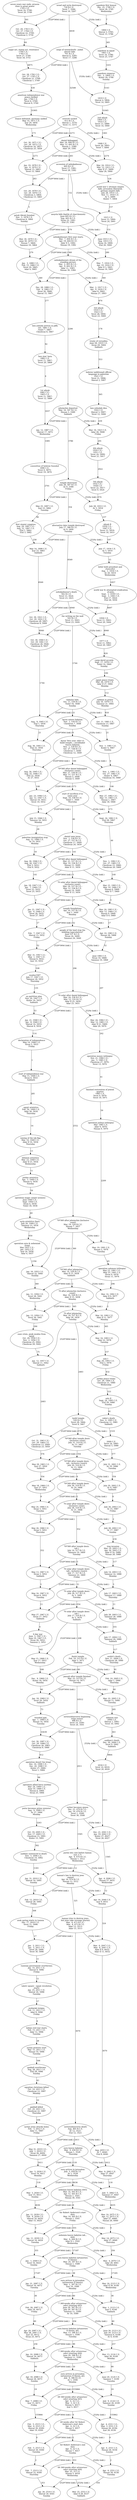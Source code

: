 digraph G {
u1[label="israel and syria destroyed\n720 B.C.E.\nTevet 7, 3266-\nTevet 16, 3267"];
u2[label="siege of sennacherib - judah\nalmost falls\n701 B.C.E.\nShevat 6, 3285-\nTevet 17, 3286"];
u3[label="nineveh sacked\n612 B.C.E.\nShevat 1, 3374-\nTevet 11, 3375"];
u4[label="daniel kidnapped\nMar. 24, 606 B.C.E.-\nMar. 12, 605 B.C.E.\nNissan 1, 3380-\nAdar 29, 3381"];
u5[label="accession of nebukadnezar\n605 B.C.E.\nTevet 17, 3381-\nTevet 28, 3382"];
u6[label="assyria falls (battle of charchemish)\nJune 605 B.C.E.-\nAug. 605 B.C.E.\nSivan 22, 3381-\nElul 25, 3381"];
u7[label="nebukadnezars first year starts\nMar.  7, 604 B.C.E.-\nApr. 19, 604 B.C.E.\nAdar II 5, 3382-\nNissan 19, 3382"];
u8[label="nebukadnezars dream of the\nstanding picture\nMar.  2, 603 B.C.E.-\nApr.  9, 602 B.C.E.\nAdar 11, 3383-\nNissan 30, 3384"];
u9[label="jehoiachin deported\nMar. 16, 597 B.C.E.\nNissan 3, 3389\nSabbath"];
u10[label="temple destroyed\nJuly 28, 587 B.C.E.\nAv 9, 3399\nFriday"];
u11[label="alternative date temple destroyed\nJuly 17, 586 B.C.E.\nAv 9, 3400\nTuesday"];
u12[label="nebukadnezar's death\n562 B.C.E.\nTevet 13, 3424-\nTevet 23, 3425"];
u13[label="the writing on the wall\n543 B.C.E.\nTevet 13, 3443-\nTevet 23, 3444"];
u14[label="babylon falls\nOct. 11, 539 B.C.E.\nTishri 16, 3448\nSunday"];
u15[label="kyros enters babylon\nNov.  1, 539 B.C.E.\nCheshvan 7, 3448\nSunday"];
u16[label="kyros' first year, edict to\nbuild temple ;; serubbabel\nleaves babylon\nNov.  1, 539 B.C.E.-\nOct. 27, 538 B.C.E.\nCheshvan 7, 3448-\nCheshvan 12, 3449"];
u18[label="70*360 after daniel kidnapped\n(inclusive count)\nMar. 27, 538 B.C.E.-\nMar. 15, 537 B.C.E.\nNissan 5, 3448-\nNissan 5, 3449"];
u19[label="start of sacrifices if in\nsame year\nSept. 16, 538 B.C.E.\nTishri 1, 3449\nThursday"];
u20[label="daniel sees jesus\nNov.  1, 538 B.C.E.-\nOct. 27, 537 B.C.E.\nCheshvan 17, 3449-\nCheshvan 24, 3450"];
u21[label="70*360 after daniel kidnapped\nMar. 21, 537 B.C.E.-\nMar. 10, 536 B.C.E.\nNissan 11, 3449-\nAdar II 11, 3450"];
u22[label="70 solar after daniel kidnapped\n(inclusive count)\nMar. 24, 537 B.C.E.-\nMar. 12, 536 B.C.E.\nNissan 14, 3449-\nAdar II 13, 3450"];
u23[label="temple foundations\nApr. 10, 537 B.C.E.\nIyar 1, 3449\nMonday"];
u24[label="people of the land stop the\nbuilding (speculative)\"\nJune 537 B.C.E.\nSivan 24, 3449-\nTammuz 24, 3449"];
u25[label="70 solar after daniel kidnapped\nMar. 24, 536 B.C.E.-\nMar. 12, 535 B.C.E.\nAdar II 25, 3450-\nAdar 23, 3451"];
u26[label="70*360 after jehoiachin (inclusive\ncount)\nMar. 19, 529 B.C.E.\nNissan 7, 3457\nWednesday"];
u27[label="70*360 after jehoiachin\nMar. 14, 528 B.C.E.\nAdar II 13, 3458\nSabbath"];
u28[label="70 after jehoiachin (inclusive\ncount)\nMar. 16, 528 B.C.E.\nAdar II 15, 3458\nMonday"];
u29[label="70 after jehoiachin\nMar. 16, 527 B.C.E.\nAdar 26, 3459\nTuesday"];
u30[label="build temple\n520 B.C.E.\nTevet 28, 3466-\nTevet 8, 3467"];
u31[label="70*360 after temple destr.\n(inclusive count)\nJuly 31, 519 B.C.E.\nAv 13, 3467\nTuesday"];
u32[label="70*360 after temple destr.\n(alt., inclusive count))\nJuly 20, 518 B.C.E.\nAv 13, 3468\nSabbath"];
u33[label="70*360 after temple destr.\nJuly 26, 518 B.C.E.\nAv 19, 3468\nFriday"];
u34[label="70 solar after temple destr.\n(inclusive count)\nJuly 28, 518 B.C.E.\nAv 21, 3468\nSunday"];
u35[label="70*360 after temple destr.\n(alt.)\nJuly 14, 517 B.C.E.\nTammuz 19, 3469\nTuesday"];
u36[label="70 solar after temple destr.\n(alt., inclusive count))\nJuly 17, 517 B.C.E.\nTammuz 22, 3469\nFriday"];
u37[label="70 solar after temple destr.\nJuly 28, 517 B.C.E.\nAv 3, 3469\nTuesday"];
u38[label="70 solar after temple destr.\n(alt.)\nJuly 17, 516 B.C.E.\nAv 3, 3470\nSabbath"];
u39[label="finish temple\nFeb. 10, 515 B.C.E.\nAdar 3, 3471\nThursday"];
u40[label="passah after temple finished\nMar. 22, 515 B.C.E.\nNissan 14, 3471\nTuesday"];
u41[label="xerxes/ahasveros beginning\nreign (ester)\n486 B.C.E.\nTevet 14, 3500-\nTevet 24, 3501"];
u42[label="esther becomes queen\nDec. 21, 479 B.C.E.-\nJan. 19, 478 B.C.E.\nTevet 1, 3508-\nTevet 30, 3508"];
u43[label="purim lots cast before haman\n(est 3,7)\nApr.  4, 474 B.C.E.\nNissan 1, 3512\nWednesday"];
u44[label="haman's law to destroy jews\nsigned\nApr. 16, 474 B.C.E.\nNissan 13, 3512\nMonday"];
u45[label="haman tries to destroy jews,\nbut jews take revenge (purim)\nMar.  6, 473 B.C.E.-\nMar.  8, 473 B.C.E.\nAdar 13, 3513-\nAdar 15, 3513"];
u46[label="xerxes/ahasveros death\nAug. 465 B.C.E.\nAv 12, 3521-\nElul 12, 3521"];
u47[label="esra leaves babylon\nMar.  9, 458 B.C.E.\nNissan 1, 3528\nThursday"];
u48[label="esra arrives in jerusalem\nJuly  5, 458 B.C.E.\nAv 1, 3528\nWednesday"];
u49[label="nehemia leaves babylon (445)\nMar. 14, 445 B.C.E.-\nApr. 12, 445 B.C.E.\nNissan 1, 3541-\nNissan 30, 3541"];
u50[label="Sir Robert Anderson's start\ndate\nMar. 14, 445 B.C.E.\nNissan 1, 3541\nFriday"];
u51[label="nehemia leaves babylon (alt.,\n444)\nMar.  4, 444 B.C.E.\nAdar II 1, 3542\nWednesday"];
u52[label="esra leaves babylon (artaxerxes\nII theory)\nMar. 24, 397 B.C.E.\nNissan 1, 3589\nFriday"];
u53[label="esra arrives in jerusalem\n(artaxerxes II theory)\nMay  1, 397 B.C.E.\nIyar 10, 3589\nMonday"];
u54[label="7 360-weeks after artaxerxes'\nedict (starting 445)\nJune 30, 397 B.C.E.-\nJuly 29, 397 B.C.E.\nTammuz 11, 3589-\nAv 10, 3589"];
u55[label="esra leaves babylon (artaxerxes\nII theory, alt)\nMar. 13, 396 B.C.E.\nNissan 1, 3590\nTuesday"];
u56[label="7 360-weeks after artaxerxes'\nedict (starting 444)\nJune 20, 396 B.C.E.\nTammuz 11, 3590\nWednesday"];
u57[label="esra arrives in jerusalem\n(artaxerxes II theory, alt)\nJuly  9, 396 B.C.E.\nAv 1, 3590\nMonday"];
u58[label="69 360-weeks after artaxerxes'\nedict (starting 445)\nApr.  4, 32 C.E.-\nMay  3, 32 C.E.\nNissan 5, 4017-\nIyar 5, 4017"];
u59[label="69 weeks after Sir Robert\nAnderson's start date\nApr.  4, 32 C.E.\nNissan 5, 4017\nFriday"];
u60[label="Sir Robert Anderson's end\ndate\nApr.  6, 32 C.E.\nNissan 7, 4017\nSunday"];
u61[label="69 360-weeks after artaxerxes'\nedict (starting 444)\nMar. 25, 33 C.E.\nNissan 5, 4018\nWednesday"];
u62[label="\nOct. 29, 1763 C.E.-\nOct. 27, 1764 C.E.\nCheshvan 22, 5749-\nCheshvan 2, 5750"];
u63[label="\nOct. 28, 1782 C.E.-\nOct. 27, 1783 C.E.\nCheshvan 21, 5768-\nCheshvan 1, 5769"];
u64[label="\nOct. 30, 1871 C.E.-\nOct. 28, 1872 C.E.\nCheshvan 16, 5857-\nCheshvan 25, 5858"];
u65[label="\nJan. 19, 1878 C.E.-\nJan.  8, 1879 C.E.\nShevat 15, 5863-\nTevet 15, 5864"];
u66[label="\nOct. 29, 1878 C.E.-\nOct. 29, 1879 C.E.\nCheshvan 3, 5864-\nCheshvan 13, 5865"];
u67[label="\nMar. 30, 1879 C.E.-\nJune 30, 1879 C.E.\nNissan 7, 5864-\nTammuz 10, 5864"];
u68[label="\nJan.  3, 1880 C.E.-\nFeb. 15, 1880 C.E.\nTevet 20, 5865-\nAdar 4, 5865"];
u69[label="\nDec. 28, 1880 C.E.-\nFeb.  4, 1882 C.E.\nTevet 26, 5866-\nShevat 15, 5867"];
u70[label="\nJan. 12, 1887 C.E.\nShevat 17, 5872\nWednesday"];
u71[label="\nMay 25, 1897 C.E.\nIyar 23, 5882\nTuesday"];
u72[label="\nMay 14, 1898 C.E.\nIyar 23, 5883\nSabbath"];
u73[label="\nOct. 30, 1921 C.E.-\nOct. 29, 1922 C.E.\nCheshvan 28, 5907-\nCheshvan 8, 5908"];
u74[label="\nOct. 30, 1940 C.E.-\nOct. 29, 1941 C.E.\nCheshvan 28, 5926-\nCheshvan 8, 5927"];
u75[label="\nAug.  9, 1945 C.E.\nElul 1, 5930\nThursday"];
u76[label="\nAug. 30, 1945 C.E.\nElul 22, 5930\nThursday"];
u77[label="\nAug. 30, 1945 C.E.-\nAug. 25, 1946 C.E.\nElul 22, 5930-\nAv 27, 5931"];
u79[label="\nJan. 23, 1946 C.E.-\nJan. 12, 1947 C.E.\nShevat 19, 5931-\nTevet 19, 5932"];
u80[label="\nJuly 15, 1946 C.E.\nTammuz 16, 5931\nMonday"];
u81[label="\nAug. 30, 1946 C.E.-\nAug. 26, 1947 C.E.\nElul 3, 5931-\nElul 9, 5932"];
u82[label="\nJan. 18, 1947 C.E.-\nJan.  7, 1948 C.E.\nTevet 25, 5932-\nTevet 25, 5933"];
u83[label="\nJan. 21, 1947 C.E.-\nJan.  9, 1948 C.E.\nTevet 28, 5932-\nTevet 27, 5933"];
u84[label="\nFeb.  7, 1947 C.E.\nShevat 15, 5932\nFriday"];
u85[label="\nMar. 31, 1947 C.E.-\nMay  1, 1947 C.E.\nNissan 8, 5932-\nIyar 10, 5932"];
u86[label="\nJan. 21, 1948 C.E.-\nJan.  8, 1949 C.E.\nShevat 10, 5933-\nShevat 8, 5934"];
u87[label="\nJan. 16, 1955 C.E.\nShevat 22, 5940\nSunday"];
u88[label="\nJan. 11, 1956 C.E.\nTevet 28, 5941\nWednesday"];
u89[label="\nJan. 13, 1956 C.E.\nTevet 30, 5941\nFriday"];
u90[label="\nJan. 12, 1957 C.E.\nShevat 11, 5942\nSabbath"];
u91[label="\nOct. 31, 1963 C.E.-\nOct. 29, 1964 C.E.\nCheshvan 13, 5949-\nCheshvan 23, 5950"];
u92[label="\nMay 29, 1965 C.E.\nIyar 27, 5950\nSabbath"];
u93[label="\nMay 18, 1966 C.E.\nIyar 27, 5951\nWednesday"];
u94[label="\nMay 24, 1966 C.E.\nSivan 3, 5951\nTuesday"];
u95[label="\nMay 26, 1966 C.E.\nSivan 5, 5951\nThursday"];
u96[label="\nMay 13, 1967 C.E.\nSivan 3, 5952\nSabbath"];
u97[label="\nMay 16, 1967 C.E.\nSivan 6, 5952\nTuesday"];
u98[label="\nMay 27, 1967 C.E.\nSivan 17, 5952\nSabbath"];
u99[label="\nMay 15, 1968 C.E.\nIyar 17, 5953\nWednesday"];
u100[label="\nDec.  9, 1968 C.E.\nKislev 18, 5954\nMonday"];
u101[label="\nJan. 18, 1969 C.E.\nTevet 29, 5954\nSabbath"];
u102[label="\nOct. 30, 1997 C.E.-\nOct. 29, 1998 C.E.\nCheshvan 28, 5983-\nCheshvan 8, 5984"];
u103[label="\nOct. 19, 2005 C.E.-\nNov. 17, 2005 C.E.\nCheshvan 15, 5991-\nKislev 15, 5991"];
u104[label="\nJan. 31, 2010 C.E.\nShevat 16, 5995\nSunday"];
u105[label="\nFeb. 12, 2010 C.E.\nShevat 28, 5995\nFriday"];
u106[label="\nJan.  3, 2011 C.E.-\nJan.  5, 2011 C.E.\nTevet 28, 5996-\nTevet 30, 5996"];
u107[label="\nMay 31, 2019 C.E.-\nJuly  1, 2019 C.E.\nSivan 26, 6004-\nTammuz 27, 6004"];
u108[label="\nJan.  5, 2026 C.E.\nTevet 16, 6011\nMonday"];
u109[label="\nMay  3, 2026 C.E.\nIyar 15, 6011\nSunday"];
u110[label="\nJan. 11, 2039 C.E.-\nFeb.  9, 2039 C.E.\nShevat 16, 6024-\nAdar 15, 6024"];
u111[label="\nJan. 11, 2039 C.E.\nShevat 16, 6024\nTuesday"];
u112[label="\nJan.  1, 2040 C.E.\nTevet 16, 6025\nSunday"];
u113[label="\nJan. 21, 2087 C.E.\nShevat 16, 6072\nTuesday"];
u114[label="\nFeb. 28, 2087 C.E.\nAdar 24, 6072\nFriday"];
u115[label="\nApr. 29, 2087 C.E.-\nMay 28, 2087 C.E.\nIyar 25, 6072-\nSivan 25, 6072"];
u116[label="\nJan. 10, 2088 C.E.\nShevat 16, 6073\nSabbath"];
u117[label="\nApr. 18, 2088 C.E.\nNissan 26, 6073\nSunday"];
u118[label="\nMay  7, 2088 C.E.\nIyar 15, 6073\nFriday"];
u119[label="\nFeb.  5, 2515 C.E.-\nMar.  6, 2515 C.E.\nShevat 20, 6500-\nAdar 19, 6500"];
u120[label="\nFeb.  5, 2515 C.E.\nShevat 20, 6500\nTuesday"];
u121[label="\nFeb.  7, 2515 C.E.\nShevat 22, 6500\nThursday"];
u122[label="\nJan. 26, 2516 C.E.\nShevat 20, 6501\nSunday"];
u123[label="committee of hebrew founded\n1890 C.E.\nTevet 9, 5875-\nTevet 19, 5876"];
u124[label="'ben zion' born\n1882 C.E.\nTevet 11, 5867-\nTevet 20, 5868"];
u125[label="ben yehuda arrives in jaffa\nOct. 1881 C.E.\nTishri 7, 5867-\nCheshvan 8, 5867"];
u126[label="suez crisis, peak exodus from\negypt\nOct. 29, 1956 C.E.-\nNov.  2, 1956 C.E.\nCheshvan 25, 5942-\nCheshvan 29, 5942"];
u127[label="operation magic carpet (yemen)\nJune 1949 C.E.-\nSept. 1950 C.E.\nSivan 4, 5934-\nTishri 18, 5936"];
u128[label="operation ezra & nehemiah\n(iraq)\nMay 1951 C.E.-\nJan. 1952 C.E.\nIyar 24, 5936-\nAdar 4, 5937"];
u129[label="1st aliyah\n1882 C.E.-\n1903 C.E.\nTevet 11, 5867-\nTevet 12, 5889"];
u130[label="operation allied force (serbia)\nMar. 24, 1999 C.E.-\nJune 10, 1999 C.E.\nNissan 6, 5984-\nSivan 25, 5984"];
u131[label="operation desert fox (iraq)\nDec. 16, 1998 C.E.-\nDec. 20, 1998 C.E.\nKislev 27, 5984-\nTevet 1, 5984"];
u132[label="putin becomes prime minister\nAug.  9, 1999 C.E.\nAv 27, 5984\nMonday"];
u133[label="syrian army attacks homs\nFeb.  3, 2012 C.E.\nAdar 11, 5997\nFriday"];
u134[label="gaddafi killed\nOct. 20, 2011 C.E.\nCheshvan 22, 5997\nThursday"];
u135[label="egyptian christians killed\nOct. 10, 2011 C.E.\nCheshvan 12, 5997\nMonday"];
u136[label="gaddafi overthrown\nAug. 28, 2011 C.E.\nElul 28, 5996\nSunday"];
u137[label="lybian civil war starts\nFeb. 15, 2011 C.E.\nAdar 12, 5996\nTuesday"];
u138[label="mubarak resigns\nFeb. 11, 2011 C.E.\nAdar 8, 5996\nFriday"];
u139[label="syrian protests start\nMar. 15, 2011 C.E.\nNissan 10, 5996\nTuesday"];
u140[label="tunisian government overthrown\nJan. 14, 2011 C.E.\nShevat 9, 5996\nFriday"];
u141[label="tahrir square - egypt revolution\nstarts\nJan. 25, 2011 C.E.\nShevat 20, 5996\nTuesday"];
u142[label="arab spring starts in tunisia\nDec. 17, 2010 C.E.\nTevet 11, 5996\nFriday"];
u143[label="saddam sentenced to death\nNov.  5, 2006 C.E.\nCheshvan 14, 5992\nSunday"];
u144[label="founded jqdc\nApr.  1, 1969 C.E.\nNissan 14, 5954\nTuesday"];
u145[label="6 day war\nJune  5, 1967 C.E.-\nJune 10, 1967 C.E.\nSivan 26, 5952-\nTammuz 2, 5952"];
u146[label="syria armistice (last)\nJuly 20, 1949 C.E.\nTammuz 23, 5934\nWednesday"];
u147[label="jordan armistice\nApr.  3, 1949 C.E.\nNissan 4, 5934\nSunday"];
u148[label="lebanon armistice\nMar. 23, 1949 C.E.\nAdar II 23, 5934\nWednesday"];
u149[label="egypt armistice\nFeb. 24, 1949 C.E.\nAdar 26, 5934\nThursday"];
u150[label="raising of the ink flag\nMar. 10, 1949 C.E.\nAdar II 10, 5934\nThursday"];
u151[label="start of independence war\nMay 15, 1948 C.E.\nSivan 6, 5933\nSabbath"];
u152[label="declaration of independence\nMay 14, 1948 C.E.\nSivan 5, 5933\nFriday"];
u153[label="un partition plan\nNov. 29, 1947 C.E.\nKislev 16, 5933\nSabbath"];
u154[label="exodus1947\nJuly 17, 1947 C.E.\nTammuz 28, 5932\nThursday"];
u155[label="palestine immigration stop\nAug. 12, 1946 C.E.\nAv 14, 5931\nMonday"];
u156[label="first zionist congress\nAug. 29, 1897 C.E.-\nAug. 31, 1897 C.E.\nElul 1, 5882-\nElul 3, 5882"];
u157[label="france defeated, germany unified\nMay 10, 1871 C.E.\nIyar 20, 5856\nWednesday"];
u158[label="petah tikvah founded\nNov.  3, 1878 C.E.\nCheshvan 8, 5864\nSunday"];
u159[label="american independence war\npeace ratified\nJan. 1784 C.E.\nTevet 8, 5769-\nShevat 8, 5769"];
u160[label="sugar act, stamp act, resistance\n1764 C.E.-\n1765 C.E.\nTevet 27, 5749-\nTevet 18, 5751"];
u161[label="seven years war ends; prussia\nrises to great power\n1763 C.E.\nTevet 16, 5748-\nTevet 26, 5749"];
u162[label="\n1800 C.E.\nShevat 5, 5785-\nTevet 15, 5786"];
u163[label="\n1819 C.E.\nShevat 4, 5804-\nTevet 14, 5805"];
u164[label="\n1908 C.E.\nTevet 26, 5893-\nTevet 7, 5894"];
u165[label="\nMar. 24, 1914 C.E.-\nMar. 12, 1915 C.E.\nAdar II 27, 5899-\nAdar 26, 5900"];
u166[label="\n1915 C.E.\nTevet 15, 5900-\nTevet 24, 5901"];
u167[label="\nJune 1915 C.E.-\nAug. 1915 C.E.\nSivan 18, 5900-\nElul 20, 5900"];
u168[label="\nMar.  7, 1916 C.E.-\nApr. 19, 1916 C.E.\nAdar II 3, 5901-\nNissan 16, 5901"];
u169[label="\nMar.  2, 1917 C.E.-\nApr.  9, 1918 C.E.\nAdar 8, 5902-\nNissan 27, 5903"];
u170[label="\nMar. 16, 1923 C.E.\nAdar 28, 5908\nFriday"];
u171[label="\nJuly 28, 1933 C.E.\nAv 5, 5918\nFriday"];
u172[label="\nJuly 17, 1934 C.E.\nAv 5, 5919\nTuesday"];
u173[label="\n1958 C.E.\nTevet 11, 5943-\nTevet 20, 5944"];
u174[label="\n1977 C.E.\nTevet 11, 5962-\nTevet 20, 5963"];
u175[label="\nOct. 11, 1981 C.E.\nCheshvan 13, 5967\nSunday"];
u176[label="\nNov.  1, 1981 C.E.\nKislev 4, 5967\nSunday"];
u177[label="\nNov.  1, 1981 C.E.-\nOct. 27, 1982 C.E.\nKislev 4, 5967-\nCheshvan 10, 5968"];
u179[label="\nMar. 27, 1982 C.E.-\nMar. 15, 1983 C.E.\nNissan 1, 5967-\nAdar 30, 5968"];
u180[label="\nSept. 16, 1982 C.E.\nElul 28, 5967\nThursday"];
u181[label="\nNov.  1, 1982 C.E.-\nOct. 27, 1983 C.E.\nCheshvan 15, 5968-\nCheshvan 20, 5969"];
u182[label="\nMar. 21, 1983 C.E.-\nMar. 10, 1984 C.E.\nNissan 6, 5968-\nAdar II 7, 5969"];
u183[label="\nMar. 24, 1983 C.E.-\nMar. 12, 1984 C.E.\nNissan 9, 5968-\nAdar II 9, 5969"];
u184[label="\nApr. 10, 1983 C.E.\nNissan 26, 5968\nSunday"];
u185[label="\nJune 1983 C.E.\nSivan 19, 5968-\nTammuz 19, 5968"];
u186[label="\nMar. 24, 1984 C.E.-\nMar. 12, 1985 C.E.\nAdar II 21, 5969-\nAdar 20, 5970"];
u187[label="\nMar. 19, 1991 C.E.\nNissan 2, 5976\nTuesday"];
u188[label="\nMar. 14, 1992 C.E.\nAdar II 9, 5977\nSabbath"];
u189[label="\nMar. 16, 1992 C.E.\nAdar II 11, 5977\nMonday"];
u190[label="\nMar. 16, 1993 C.E.\nAdar 22, 5978\nTuesday"];
u191[label="\n2000 C.E.\nTevet 24, 5985-\nShevat 5, 5986"];
u192[label="\nJuly 31, 2001 C.E.\nAv 10, 5986\nTuesday"];
u193[label="\nJuly 20, 2002 C.E.\nAv 9, 5987\nSabbath"];
u194[label="\nJuly 26, 2002 C.E.\nAv 15, 5987\nFriday"];
u195[label="\nJuly 28, 2002 C.E.\nAv 17, 5987\nSunday"];
u196[label="\nJuly 14, 2003 C.E.\nTammuz 14, 5988\nMonday"];
u197[label="\nJuly 17, 2003 C.E.\nTammuz 17, 5988\nThursday"];
u198[label="\nJuly 28, 2003 C.E.\nTammuz 28, 5988\nMonday"];
u199[label="\nJuly 17, 2004 C.E.\nTammuz 29, 5989\nSabbath"];
u200[label="\nFeb. 10, 2005 C.E.\nAdar 1, 5990\nThursday"];
u201[label="\nMar. 22, 2005 C.E.\nNissan 11, 5990\nTuesday"];
u202[label="\n2034 C.E.\nTevet 10, 6019-\nTevet 20, 6020"];
u203[label="\nDec. 21, 2041 C.E.-\nJan. 19, 2042 C.E.\nKislev 27, 6027-\nTevet 26, 6027"];
u204[label="\nApr.  4, 2046 C.E.\nNissan 27, 6031\nWednesday"];
u205[label="\nApr. 16, 2046 C.E.\nIyar 9, 6031\nMonday"];
u206[label="\nMar.  6, 2047 C.E.-\nMar.  8, 2047 C.E.\nAdar II 9, 6032-\nAdar II 11, 6032"];
u207[label="\nAug. 2055 C.E.\nAv 7, 6040-\nElul 8, 6040"];
u208[label="\nMar.  9, 2062 C.E.\nAdar 27, 6047\nThursday"];
u209[label="\nJuly  5, 2062 C.E.\nTammuz 27, 6047\nWednesday"];
u210[label="\nMar. 14, 2075 C.E.-\nApr. 12, 2075 C.E.\nAdar 27, 6060-\nNissan 26, 6060"];
u211[label="\nMar. 14, 2075 C.E.\nAdar 27, 6060\nThursday"];
u212[label="\nMar.  4, 2076 C.E.\nAdar 28, 6061\nWednesday"];
u213[label="\nMar. 24, 2123 C.E.\nAdar II 26, 6108\nWednesday"];
u214[label="\nMay  1, 2123 C.E.\nIyar 5, 6108\nSabbath"];
u215[label="\nJune 30, 2123 C.E.-\nJuly 29, 2123 C.E.\nTammuz 6, 6108-\nAv 6, 6108"];
u216[label="\nMar. 13, 2124 C.E.\nAdar 26, 6109\nMonday"];
u217[label="\nJune 20, 2124 C.E.\nTammuz 7, 6109\nTuesday"];
u218[label="\nJuly  9, 2124 C.E.\nTammuz 26, 6109\nSunday"];
u219[label="\nApr.  4, 2551 C.E.-\nMay  3, 2551 C.E.\nNissan 26, 6536-\nIyar 26, 6536"];
u220[label="\nApr.  4, 2551 C.E.\nNissan 26, 6536\nSunday"];
u221[label="\nApr.  6, 2551 C.E.\nNissan 28, 6536\nTuesday"];
u222[label="\nMar. 25, 2552 C.E.\nAdar II 28, 6537\nSabbath"];
u223[label="ben yehudah dies\n1922 C.E.\nShevat 3, 5907-\nTevet 12, 5908"];
u224[label="hebrew (additional) official\nlanguage in palestine\n1921 C.E.\nTevet 21, 5906-\nShevat 2, 5907"];
u225[label="aliyah B\n1934 C.E.-\n1947 C.E.\nTevet 15, 5919-\nTevet 18, 5933"];
u226[label="5th aliyah\n1932 C.E.-\n1938 C.E.\nTevet 22, 5917-\nTevet 9, 5924"];
u227[label="4th aliyah\n1924 C.E.-\n1931 C.E.\nTevet 24, 5909-\nTevet 21, 5917"];
u228[label="3rd aliyah\n1919 C.E.-\n1923 C.E.\nTevet 28, 5904-\nTevet 23, 5909"];
u229[label="2nd aliyah\n1904 C.E.-\n1914 C.E.\nTevet 13, 5889-\nTevet 14, 5900"];
u230[label="operation salomon (ethiopia)\nMay 23, 1991 C.E.-\nMay 25, 1991 C.E.\nSivan 9, 5976-\nSivan 11, 5976"];
u231[label="operation joshua (ethiopia)\nMar. 1985 C.E.\nAdar 9, 5970-\nNissan 9, 5970"];
u232[label="operation moses (ethiopia)\nNov. 21, 1984 C.E.-\nJan.  5, 1985 C.E.\nCheshvan 27, 5970-\nTevet 13, 5970"];
u233[label="finished restoration of jewish\nquarter\n1985 C.E.\nTevet 9, 5970-\nTevet 19, 5971"];
u234[label="saddam's death\nDec. 30, 2006 C.E.\nTevet 9, 5992\nSabbath"];
u235[label="arafat's death\nNov. 11, 2004 C.E.\nCheshvan 28, 5990\nThursday"];
u236[label="rabin's death\nNov.  4, 1995 C.E.\nCheshvan 11, 5981\nSabbath"];
u237[label="oslo II\nSept. 24, 1995 C.E.\nElul 29, 5980\nSunday"];
u238[label="jordan peace treaty\nOct. 26, 1994 C.E.\nCheshvan 21, 5980\nWednesday"];
u239[label="oslo I\nAug. 20, 1993 C.E.\nElul 2, 5978\nFriday"];
u240[label="saddam in power\nJuly 16, 1979 C.E.\nTammuz 21, 5964\nMonday"];
u241[label="egypt peace treaty\nMar. 26, 1979 C.E.\nAdar II 27, 5964\nMonday"];
u242[label="camp david accords\nSept. 17, 1978 C.E.\nTishri 14, 5964\nSunday"];
u243[label="hitler both president and\nchancellor\nAug.  1, 1934 C.E.\nAv 20, 5919\nWednesday"];
u244[label="treaty of versailles\nJune 28, 1919 C.E.\nSivan 29, 5904\nSabbath"];
u245[label="world war II; attempted eradication\nof jews;\nSept.  1, 1939 C.E.-\nSept.  3, 1945 C.E.\nElul 17, 5924-\nElul 26, 5930"];
u246[label="world war I; ottoman empire\nfalls; jerusalem liberated;\ngerman empire falls\nJuly 28, 1914 C.E.-\nNov. 11, 1918 C.E.\nAv 5, 5899-\nKislev 7, 5904"];
u247[label="lebanon war\n2006 C.E.\nShevat 1, 5991-\nTevet 10, 5992"];
u248[label="iraq invasion\nMar. 19, 2003 C.E.-\nApr. 30, 2003 C.E.\nAdar II 16, 5988-\nNissan 28, 5988"];
u249[label="napoleon emperor\nDec.  2, 1804 C.E.\nKislev 29, 5790\nSunday"];
u250[label="napoleon in egypt\n1801 C.E.\nTevet 16, 5786-\nTevet 25, 5787"];
u251[label="napoleon first konsul\nDec. 25, 1799 C.E.\nTevet 28, 5785\nWednesday"];
u1 -> u2[label="6939"];
u1 -> u62[label="2520*360d (inkl.)"];
u1 -> u162[label="2520y (inkl.)"];
u2 -> u3[label="32508"];
u2 -> u63[label="2520*360d (inkl.)"];
u2 -> u163[label="2520y (inkl.)"];
u3 -> u4[label="2273"];
u3 -> u64[label="2520*360d (inkl.)"];
u3 -> u164[label="2520y (inkl.)"];
u4 -> u5[label="283"];
u4 -> u65[label="2520*360d (inkl.)"];
u4 -> u165[label="2520y (inkl.)"];
u5 -> u6[label="152"];
u5 -> u66[label="2520*360d (inkl.)"];
u5 -> u166[label="2520y (inkl.)"];
u6 -> u7[label="279"];
u6 -> u67[label="2520*360d (inkl.)"];
u6 -> u167[label="2520y (inkl.)"];
u7 -> u8[label="360"];
u7 -> u68[label="2520*360d (inkl.)"];
u7 -> u168[label="2520y (inkl.)"];
u8 -> u9[label="2206"];
u8 -> u69[label="2520*360d (inkl.)"];
u8 -> u169[label="2520y (inkl.)"];
u9 -> u10[label="3786"];
u9 -> u70[label="2520*360d (inkl.)"];
u9 -> u170[label="2520y (inkl.)"];
u10 -> u11[label="354"];
u10 -> u71[label="2520*360d (inkl.)"];
u10 -> u171[label="2520y (inkl.)"];
u11 -> u12[label="8569"];
u11 -> u72[label="2520*360d (inkl.)"];
u11 -> u172[label="2520y (inkl.)"];
u12 -> u13[label="6940"];
u12 -> u73[label="2520*360d (inkl.)"];
u12 -> u173[label="2520y (inkl.)"];
u13 -> u14[label="1744"];
u13 -> u74[label="2520*360d (inkl.)"];
u13 -> u174[label="2520y (inkl.)"];
u14 -> u15[label="21"];
u14 -> u75[label="2520*360d (inkl.)"];
u14 -> u175[label="2520y (inkl.)"];
u15 -> u16[label="0"];
u15 -> u76[label="2520*360d (inkl.)"];
u15 -> u176[label="2520y (inkl.)"];
u16 -> u18[label="146"];
u16 -> u77[label="2520*360d (inkl.)"];
u16 -> u177[label="2520y (inkl.)"];
u18 -> u19[label="173"];
u18 -> u79[label="2520*360d (inkl.)"];
u18 -> u179[label="2520y (inkl.)"];
u19 -> u20[label="46"];
u19 -> u80[label="2520*360d (inkl.)"];
u19 -> u180[label="2520y (inkl.)"];
u20 -> u21[label="141"];
u20 -> u81[label="2520*360d (inkl.)"];
u20 -> u181[label="2520y (inkl.)"];
u21 -> u22[label="3"];
u21 -> u82[label="2520*360d (inkl.)"];
u21 -> u182[label="2520y (inkl.)"];
u22 -> u23[label="17"];
u22 -> u83[label="2520*360d (inkl.)"];
u22 -> u183[label="2520y (inkl.)"];
u23 -> u24[label="52"];
u23 -> u84[label="2520*360d (inkl.)"];
u23 -> u184[label="2520y (inkl.)"];
u24 -> u25[label="296"];
u24 -> u85[label="2520*360d (inkl.)"];
u24 -> u185[label="2520y (inkl.)"];
u25 -> u26[label="2552"];
u25 -> u86[label="2520*360d (inkl.)"];
u25 -> u186[label="2520y (inkl.)"];
u26 -> u27[label="360"];
u26 -> u87[label="2520*360d (inkl.)"];
u26 -> u187[label="2520y (inkl.)"];
u27 -> u28[label="2"];
u27 -> u88[label="2520*360d (inkl.)"];
u27 -> u188[label="2520y (inkl.)"];
u28 -> u29[label="365"];
u28 -> u89[label="2520*360d (inkl.)"];
u28 -> u189[label="2520y (inkl.)"];
u29 -> u30[label="2483"];
u29 -> u90[label="2520*360d (inkl.)"];
u29 -> u190[label="2520y (inkl.)"];
u30 -> u31[label="576"];
u30 -> u91[label="2520*360d (inkl.)"];
u30 -> u191[label="2520y (inkl.)"];
u31 -> u32[label="354"];
u31 -> u92[label="2520*360d (inkl.)"];
u31 -> u192[label="2520y (inkl.)"];
u32 -> u33[label="6"];
u32 -> u93[label="2520*360d (inkl.)"];
u32 -> u193[label="2520y (inkl.)"];
u33 -> u34[label="2"];
u33 -> u94[label="2520*360d (inkl.)"];
u33 -> u194[label="2520y (inkl.)"];
u34 -> u35[label="352"];
u34 -> u95[label="2520*360d (inkl.)"];
u34 -> u195[label="2520y (inkl.)"];
u35 -> u36[label="3"];
u35 -> u96[label="2520*360d (inkl.)"];
u35 -> u196[label="2520y (inkl.)"];
u36 -> u37[label="11"];
u36 -> u97[label="2520*360d (inkl.)"];
u36 -> u197[label="2520y (inkl.)"];
u37 -> u38[label="354"];
u37 -> u98[label="2520*360d (inkl.)"];
u37 -> u198[label="2520y (inkl.)"];
u38 -> u39[label="208"];
u38 -> u99[label="2520*360d (inkl.)"];
u38 -> u199[label="2520y (inkl.)"];
u39 -> u40[label="40"];
u39 -> u100[label="2520*360d (inkl.)"];
u39 -> u200[label="2520y (inkl.)"];
u40 -> u41[label="10512"];
u40 -> u101[label="2520*360d (inkl.)"];
u40 -> u201[label="2520y (inkl.)"];
u41 -> u42[label="2911"];
u41 -> u102[label="2520*360d (inkl.)"];
u41 -> u202[label="2520y (inkl.)"];
u42 -> u43[label="1565"];
u42 -> u103[label="2520*360d (inkl.)"];
u42 -> u203[label="2520y (inkl.)"];
u43 -> u44[label="12"];
u43 -> u104[label="2520*360d (inkl.)"];
u43 -> u204[label="2520y (inkl.)"];
u44 -> u45[label="325"];
u44 -> u105[label="2520*360d (inkl.)"];
u44 -> u205[label="2520y (inkl.)"];
u45 -> u46[label="3070"];
u45 -> u106[label="2520*360d (inkl.)"];
u45 -> u206[label="2520y (inkl.)"];
u46 -> u47[label="2411"];
u46 -> u107[label="2520*360d (inkl.)"];
u46 -> u207[label="2520y (inkl.)"];
u47 -> u48[label="118"];
u47 -> u108[label="2520*360d (inkl.)"];
u47 -> u208[label="2520y (inkl.)"];
u48 -> u49[label="4636"];
u48 -> u109[label="2520*360d (inkl.)"];
u48 -> u209[label="2520y (inkl.)"];
u49 -> u50[label="0"];
u49 -> u110[label="2520*360d (inkl.)"];
u49 -> u210[label="2520y (inkl.)"];
u50 -> u51[label="355"];
u50 -> u111[label="2520*360d (inkl.)"];
u50 -> u211[label="2520y (inkl.)"];
u51 -> u52[label="17187"];
u51 -> u112[label="2520*360d (inkl.)"];
u51 -> u212[label="2520y (inkl.)"];
u52 -> u53[label="38"];
u52 -> u113[label="2520*360d (inkl.)"];
u52 -> u213[label="2520y (inkl.)"];
u53 -> u54[label="60"];
u53 -> u114[label="2520*360d (inkl.)"];
u53 -> u214[label="2520y (inkl.)"];
u54 -> u55[label="256"];
u54 -> u115[label="2520*360d (inkl.)"];
u54 -> u215[label="2520y (inkl.)"];
u55 -> u56[label="99"];
u55 -> u116[label="2520*360d (inkl.)"];
u55 -> u216[label="2520y (inkl.)"];
u56 -> u57[label="19"];
u56 -> u117[label="2520*360d (inkl.)"];
u56 -> u217[label="2520y (inkl.)"];
u57 -> u58[label="155866"];
u57 -> u118[label="2520*360d (inkl.)"];
u57 -> u218[label="2520y (inkl.)"];
u58 -> u59[label="0"];
u58 -> u119[label="2520*360d (inkl.)"];
u58 -> u219[label="2520y (inkl.)"];
u59 -> u60[label="2"];
u59 -> u120[label="2520*360d (inkl.)"];
u59 -> u220[label="2520y (inkl.)"];
u60 -> u61[label="353"];
u60 -> u121[label="2520*360d (inkl.)"];
u60 -> u221[label="2520y (inkl.)"];
u61 -> u122[label="2520*360d (inkl.)"];
u61 -> u222[label="2520y (inkl.)"];
u62 -> u160[label="64"];
u63 -> u159[label="430"];
u64 -> u65[label="2273"];
u65 -> u66[label="283"];
u66 -> u158[label="5"];
u67 -> u68[label="279"];
u68 -> u69[label="360"];
u69 -> u125[label="277"];
u70 -> u123[label="1085"];
u71 -> u156[label="96"];
u72 -> u73[label="8569"];
u73 -> u74[label="6940"];
u74 -> u75[label="1744"];
u75 -> u76[label="21"];
u76 -> u77[label="0"];
u77 -> u79[label="146"];
u79 -> u80[label="173"];
u80 -> u155[label="28"];
u81 -> u82[label="141"];
u82 -> u83[label="3"];
u83 -> u84[label="17"];
u84 -> u85[label="52"];
u85 -> u154[label="108"];
u86 -> u152[label="114"];
u87 -> u88[label="360"];
u88 -> u89[label="2"];
u89 -> u126[label="290"];
u90 -> u91[label="2483"];
u91 -> u92[label="576"];
u92 -> u93[label="354"];
u93 -> u94[label="6"];
u94 -> u95[label="2"];
u95 -> u96[label="352"];
u96 -> u97[label="3"];
u97 -> u98[label="11"];
u98 -> u145[label="9"];
u99 -> u100[label="208"];
u100 -> u101[label="40"];
u101 -> u144[label="73"];
u102 -> u131[label="412"];
u103 -> u143[label="382"];
u104 -> u105[label="12"];
u105 -> u142[label="308"];
u106 -> u140[label="11"];
u107 -> u108[label="2411"];
u108 -> u109[label="118"];
u109 -> u110[label="4636"];
u110 -> u111[label="0"];
u111 -> u112[label="355"];
u112 -> u113[label="17187"];
u113 -> u114[label="38"];
u114 -> u115[label="60"];
u115 -> u116[label="256"];
u116 -> u117[label="99"];
u117 -> u118[label="19"];
u118 -> u119[label="155866"];
u119 -> u120[label="0"];
u120 -> u121[label="2"];
u121 -> u122[label="353"];
u123 -> u71[label="2701"];
u124 -> u129[label="0"];
u125 -> u124[label="92"];
u126 -> u90[label="75"];
u127 -> u146[label="49"];
u128 -> u87[label="1356"];
u129 -> u70[label="1837"];
u130 -> u132[label="138"];
u131 -> u130[label="98"];
u132 -> u103[label="2263"];
u133 -> u107[label="2674"];
u134 -> u133[label="106"];
u135 -> u134[label="10"];
u136 -> u135[label="43"];
u137 -> u139[label="28"];
u138 -> u137[label="4"];
u139 -> u136[label="166"];
u140 -> u141[label="11"];
u141 -> u138[label="17"];
u142 -> u106[label="17"];
u143 -> u104[label="1183"];
u144 -> u102[label="10439"];
u145 -> u99[label="345"];
u146 -> u128[label="650"];
u147 -> u127[label="59"];
u148 -> u147[label="11"];
u149 -> u150[label="14"];
u150 -> u148[label="13"];
u151 -> u149[label="285"];
u152 -> u151[label="1"];
u153 -> u86[label="53"];
u154 -> u153[label="135"];
u155 -> u81[label="18"];
u156 -> u72[label="258"];
u157 -> u64[label="173"];
u158 -> u67[label="147"];
u159 -> u157[label="31905"];
u160 -> u63[label="6875"];
u161 -> u62[label="301"];
u162 -> u250[label="365"];
u163 -> u229[label="31045"];
u164 -> u165[label="2274"];
u165 -> u246[label="126"];
u166 -> u167[label="151"];
u167 -> u168[label="280"];
u168 -> u169[label="360"];
u169 -> u228[label="670"];
u170 -> u227[label="291"];
u171 -> u225[label="157"];
u172 -> u243[label="15"];
u173 -> u174[label="6940"];
u174 -> u242[label="624"];
u175 -> u176[label="21"];
u176 -> u177[label="0"];
u177 -> u179[label="146"];
u179 -> u180[label="173"];
u180 -> u181[label="46"];
u181 -> u182[label="140"];
u182 -> u183[label="3"];
u183 -> u184[label="17"];
u184 -> u185[label="52"];
u185 -> u186[label="297"];
u186 -> u232[label="242"];
u187 -> u230[label="65"];
u188 -> u189[label="2"];
u189 -> u190[label="365"];
u190 -> u239[label="157"];
u191 -> u192[label="577"];
u192 -> u193[label="354"];
u193 -> u194[label="6"];
u194 -> u195[label="2"];
u195 -> u248[label="234"];
u196 -> u197[label="3"];
u197 -> u198[label="11"];
u198 -> u199[label="355"];
u199 -> u235[label="117"];
u200 -> u201[label="40"];
u201 -> u247[label="285"];
u202 -> u203[label="2911"];
u203 -> u204[label="1565"];
u204 -> u205[label="12"];
u205 -> u206[label="324"];
u206 -> u207[label="3070"];
u207 -> u208[label="2412"];
u208 -> u209[label="118"];
u209 -> u210[label="4635"];
u210 -> u211[label="0"];
u211 -> u212[label="356"];
u212 -> u213[label="17185"];
u213 -> u214[label="38"];
u214 -> u215[label="60"];
u215 -> u216[label="257"];
u216 -> u217[label="99"];
u217 -> u218[label="19"];
u218 -> u219[label="155862"];
u219 -> u220[label="0"];
u220 -> u221[label="2"];
u221 -> u222[label="354"];
u223 -> u170[label="439"];
u224 -> u223[label="365"];
u225 -> u172[label="197"];
u226 -> u171[label="574"];
u227 -> u226[label="2922"];
u228 -> u244[label="178"];
u229 -> u164[label="1461"];
u230 -> u188[label="296"];
u231 -> u187[label="2209"];
u232 -> u233[label="41"];
u233 -> u231[label="59"];
u234 -> u202[label="9864"];
u235 -> u200[label="91"];
u236 -> u191[label="1519"];
u237 -> u236[label="41"];
u238 -> u237[label="333"];
u239 -> u238[label="432"];
u240 -> u175[label="818"];
u241 -> u240[label="112"];
u242 -> u241[label="190"];
u243 -> u245[label="1857"];
u244 -> u224[label="553"];
u245 -> u173[label="6697"];
u246 -> u166[label="157"];
u247 -> u234[label="363"];
u248 -> u196[label="117"];
u249 -> u163[label="5143"];
u250 -> u249[label="1431"];
u251 -> u162[label="7"];

}
